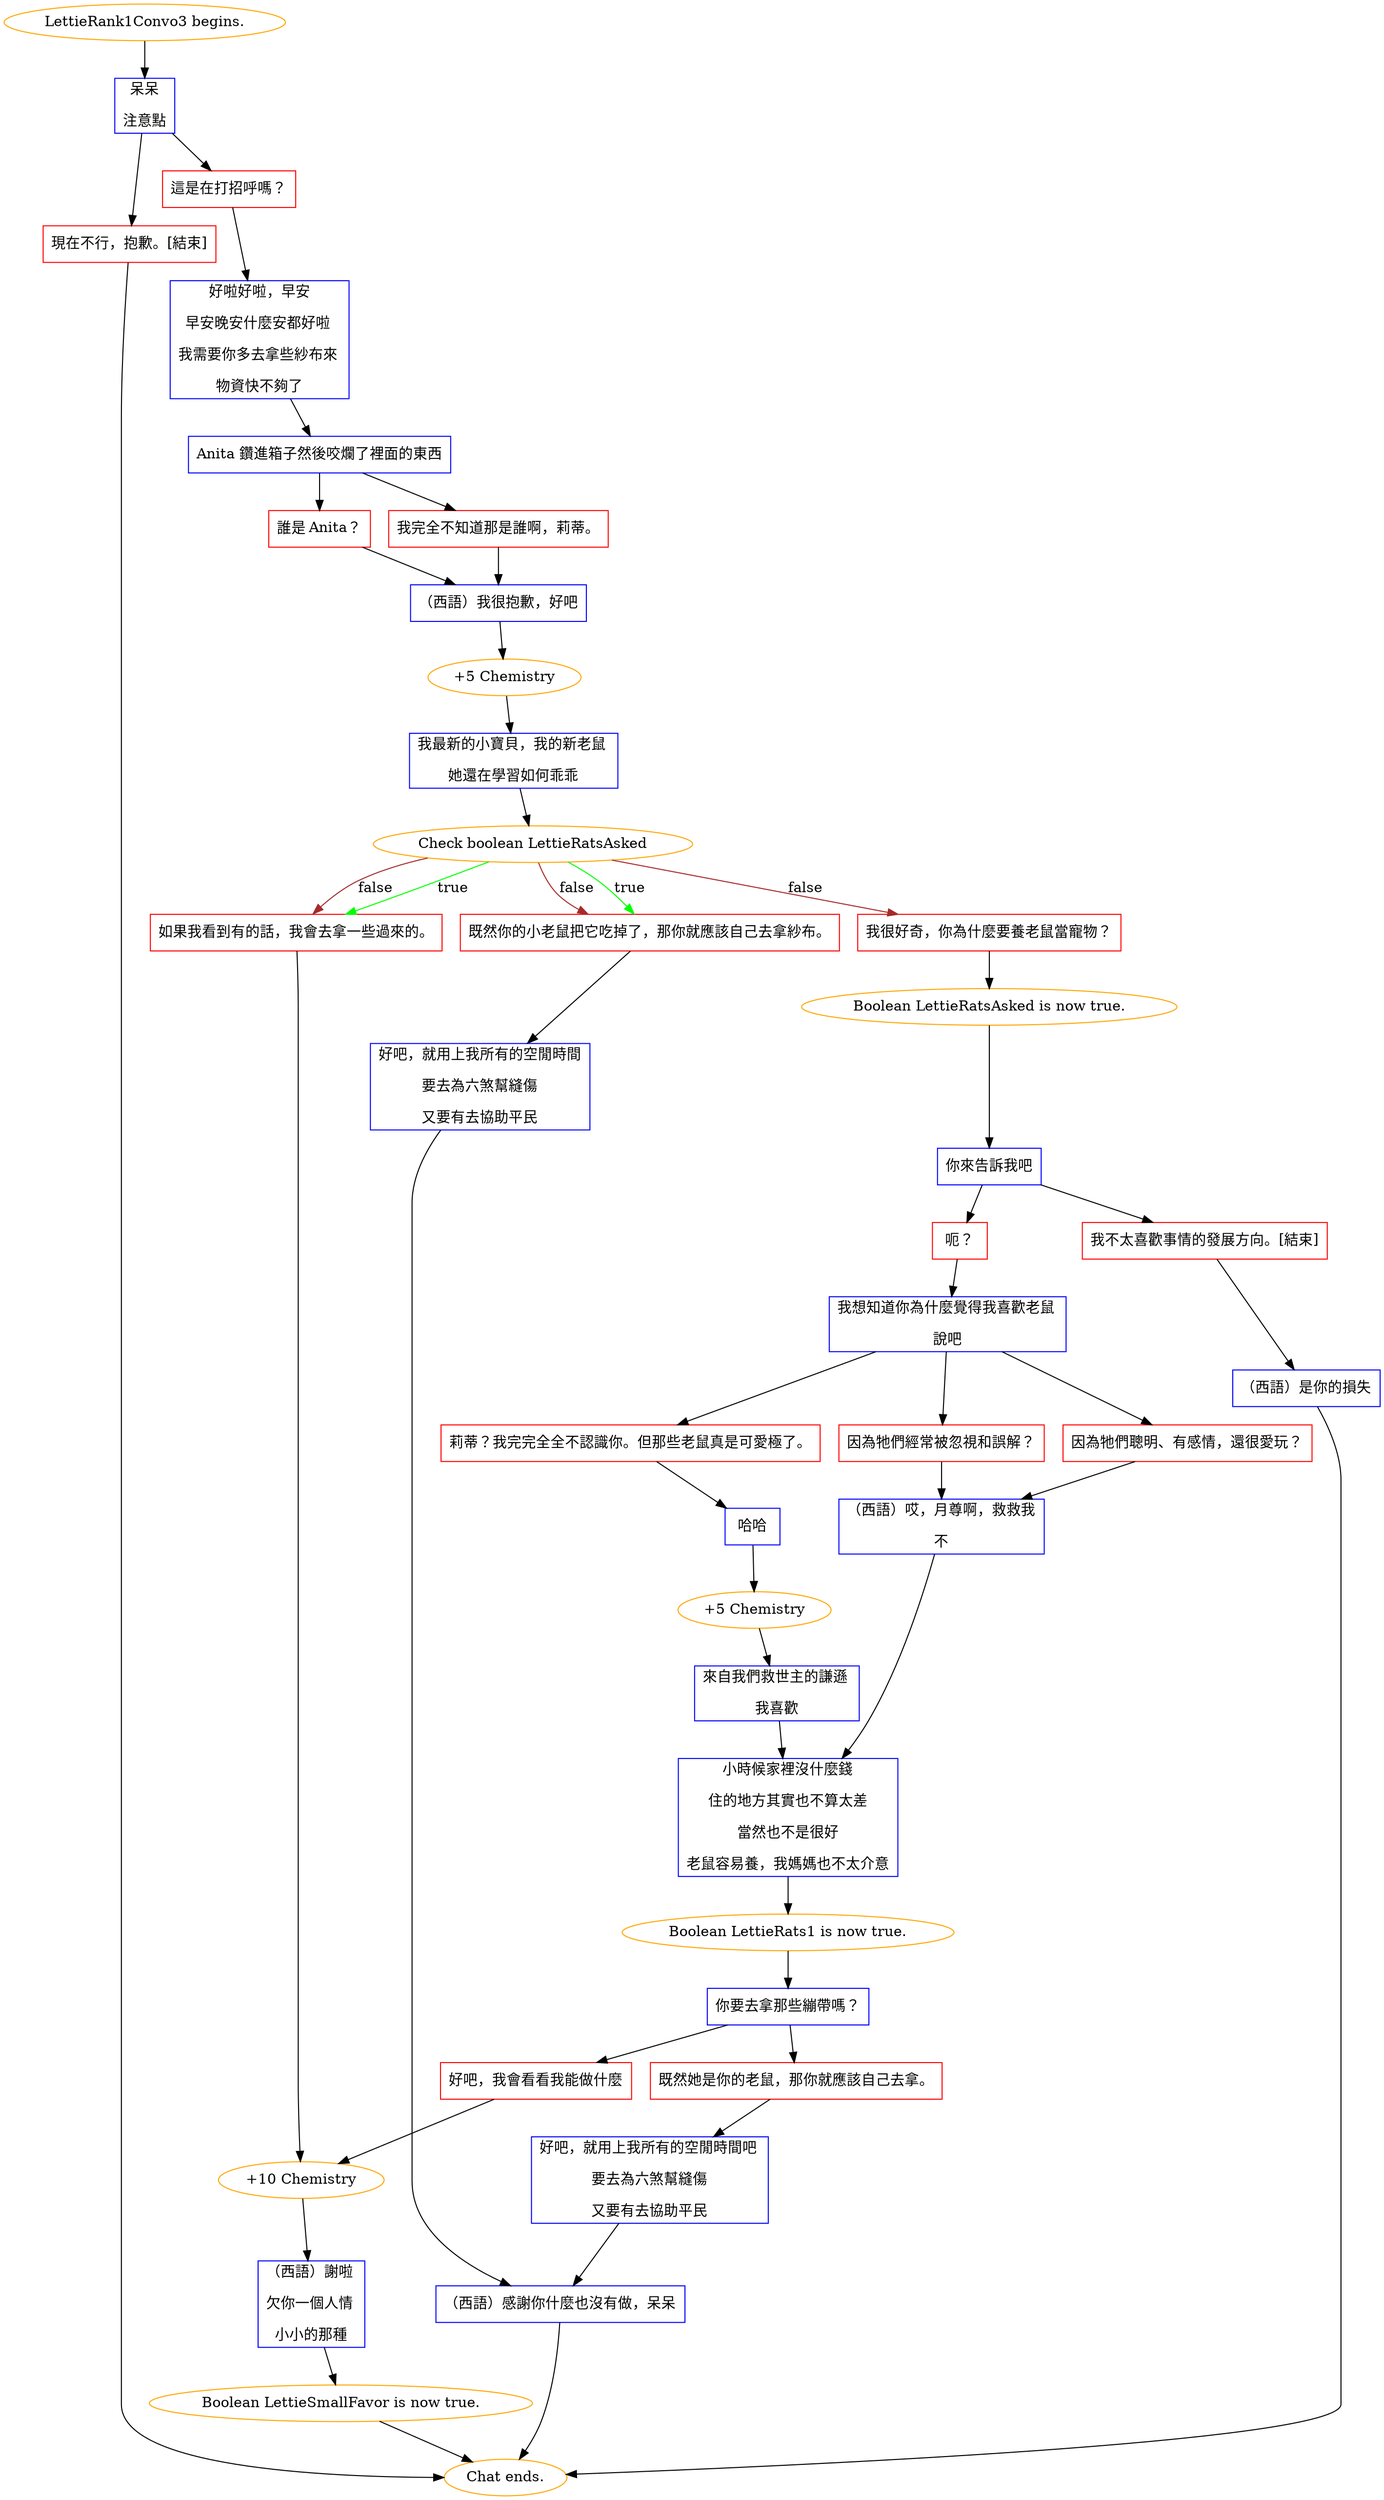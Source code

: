 digraph {
	"LettieRank1Convo3 begins." [color=orange];
		"LettieRank1Convo3 begins." -> j3044226940;
	j3044226940 [label="呆呆
注意點",shape=box,color=blue];
		j3044226940 -> j3894406087;
		j3044226940 -> j2907733813;
	j3894406087 [label="這是在打招呼嗎？",shape=box,color=red];
		j3894406087 -> j633141969;
	j2907733813 [label="現在不行，抱歉。[結束]",shape=box,color=red];
		j2907733813 -> "Chat ends.";
	j633141969 [label="好啦好啦，早安
早安晚安什麼安都好啦 
我需要你多去拿些紗布來 
物資快不夠了",shape=box,color=blue];
		j633141969 -> j1400306334;
	"Chat ends." [color=orange];
	j1400306334 [label="Anita 鑽進箱子然後咬爛了裡面的東西",shape=box,color=blue];
		j1400306334 -> j1504082622;
		j1400306334 -> j1825755956;
	j1504082622 [label="誰是 Anita？",shape=box,color=red];
		j1504082622 -> j2195767085;
	j1825755956 [label="我完全不知道那是誰啊，莉蒂。",shape=box,color=red];
		j1825755956 -> j2195767085;
	j2195767085 [label="（西語）我很抱歉，好吧",shape=box,color=blue];
		j2195767085 -> j361053894;
	j361053894 [label="+5 Chemistry",color=orange];
		j361053894 -> j1127450793;
	j1127450793 [label="我最新的小寶貝，我的新老鼠 
她還在學習如何乖乖",shape=box,color=blue];
		j1127450793 -> j2299607748;
	j2299607748 [label="Check boolean LettieRatsAsked",color=orange];
		j2299607748 -> j2928387620 [label=true,color=green];
		j2299607748 -> j4036403474 [label=true,color=green];
		j2299607748 -> j4184810085 [label=false,color=brown];
		j2299607748 -> j2928387620 [label=false,color=brown];
		j2299607748 -> j4036403474 [label=false,color=brown];
	j2928387620 [label="如果我看到有的話，我會去拿一些過來的。",shape=box,color=red];
		j2928387620 -> j2201935397;
	j4036403474 [label="既然你的小老鼠把它吃掉了，那你就應該自己去拿紗布。",shape=box,color=red];
		j4036403474 -> j1783023378;
	j4184810085 [label="我很好奇，你為什麼要養老鼠當寵物？",shape=box,color=red];
		j4184810085 -> j906636175;
	j2201935397 [label="+10 Chemistry",color=orange];
		j2201935397 -> j1990644216;
	j1783023378 [label="好吧，就用上我所有的空閒時間
要去為六煞幫縫傷
又要有去協助平民",shape=box,color=blue];
		j1783023378 -> j3240593782;
	j906636175 [label="Boolean LettieRatsAsked is now true.",color=orange];
		j906636175 -> j2921325826;
	j1990644216 [label="（西語）謝啦 
欠你一個人情 
小小的那種",shape=box,color=blue];
		j1990644216 -> j2570747018;
	j3240593782 [label="（西語）感謝你什麼也沒有做，呆呆",shape=box,color=blue];
		j3240593782 -> "Chat ends.";
	j2921325826 [label="你來告訴我吧",shape=box,color=blue];
		j2921325826 -> j1300915742;
		j2921325826 -> j670849882;
	j2570747018 [label="Boolean LettieSmallFavor is now true.",color=orange];
		j2570747018 -> "Chat ends.";
	j1300915742 [label="呃？",shape=box,color=red];
		j1300915742 -> j2334915360;
	j670849882 [label="我不太喜歡事情的發展方向。[結束]",shape=box,color=red];
		j670849882 -> j3711786017;
	j2334915360 [label="我想知道你為什麼覺得我喜歡老鼠 
說吧",shape=box,color=blue];
		j2334915360 -> j211601406;
		j2334915360 -> j3069957572;
		j2334915360 -> j3174325927;
	j3711786017 [label="（西語）是你的損失",shape=box,color=blue];
		j3711786017 -> "Chat ends.";
	j211601406 [label="因為牠們聰明、有感情，還很愛玩？",shape=box,color=red];
		j211601406 -> j4267240604;
	j3069957572 [label="因為牠們經常被忽視和誤解？",shape=box,color=red];
		j3069957572 -> j4267240604;
	j3174325927 [label="莉蒂？我完完全全不認識你。但那些老鼠真是可愛極了。",shape=box,color=red];
		j3174325927 -> j264936906;
	j4267240604 [label="（西語）哎，月尊啊，救救我
不",shape=box,color=blue];
		j4267240604 -> j3752290669;
	j264936906 [label="哈哈",shape=box,color=blue];
		j264936906 -> j4028918662;
	j3752290669 [label="小時候家裡沒什麼錢
住的地方其實也不算太差
當然也不是很好
老鼠容易養，我媽媽也不太介意",shape=box,color=blue];
		j3752290669 -> j3181940316;
	j4028918662 [label="+5 Chemistry",color=orange];
		j4028918662 -> j3848812929;
	j3181940316 [label="Boolean LettieRats1 is now true.",color=orange];
		j3181940316 -> j1550292;
	j3848812929 [label="來自我們救世主的謙遜 
我喜歡",shape=box,color=blue];
		j3848812929 -> j3752290669;
	j1550292 [label="你要去拿那些繃帶嗎？",shape=box,color=blue];
		j1550292 -> j669725640;
		j1550292 -> j2256998127;
	j669725640 [label="好吧，我會看看我能做什麼",shape=box,color=red];
		j669725640 -> j2201935397;
	j2256998127 [label="既然她是你的老鼠，那你就應該自己去拿。",shape=box,color=red];
		j2256998127 -> j320540842;
	j320540842 [label="好吧，就用上我所有的空閒時間吧 
要去為六煞幫縫傷
又要有去協助平民",shape=box,color=blue];
		j320540842 -> j3240593782;
}
